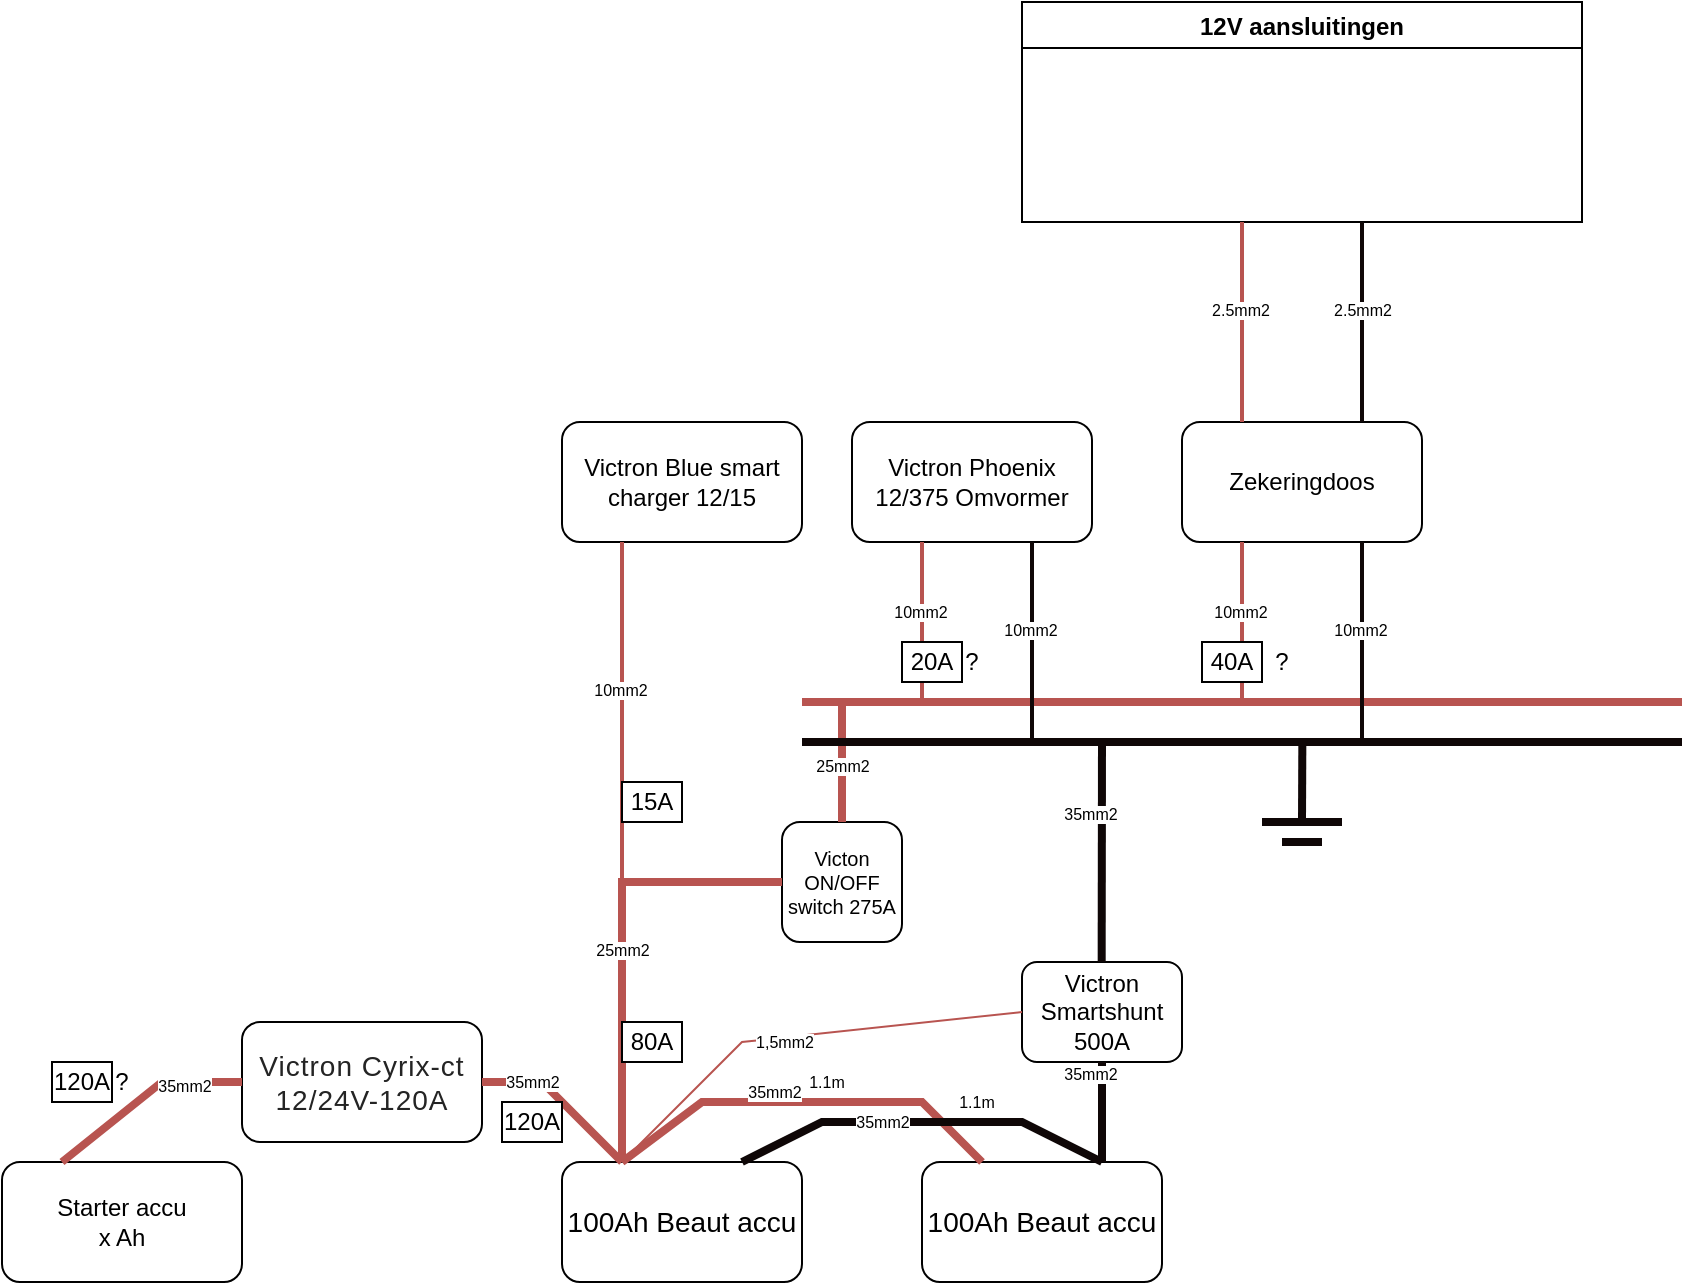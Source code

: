 <mxfile version="17.4.0" type="github">
  <diagram id="AKhQNKMOVLfTBlIXiXV_" name="Page-1">
    <mxGraphModel dx="331" dy="1357" grid="1" gridSize="10" guides="1" tooltips="1" connect="1" arrows="1" fold="1" page="1" pageScale="1" pageWidth="850" pageHeight="1100" math="0" shadow="0">
      <root>
        <mxCell id="0" />
        <mxCell id="1" parent="0" />
        <mxCell id="GBLREJQ-x-W-1ReMdiNV-7" value="Starter accu&lt;br&gt;x Ah" style="rounded=1;whiteSpace=wrap;html=1;" parent="1" vertex="1">
          <mxGeometry y="450" width="120" height="60" as="geometry" />
        </mxCell>
        <mxCell id="GBLREJQ-x-W-1ReMdiNV-9" value="&lt;span style=&quot;color: rgb(36 , 36 , 36) ; font-family: &amp;#34;google sans&amp;#34; , sans-serif ; letter-spacing: 0.5px ; background-color: rgb(255 , 255 , 255)&quot;&gt;&lt;font style=&quot;font-size: 14px&quot;&gt;Victron Cyrix-ct 12/24V-120A&lt;/font&gt;&lt;/span&gt;" style="rounded=1;whiteSpace=wrap;html=1;" parent="1" vertex="1">
          <mxGeometry x="120" y="380" width="120" height="60" as="geometry" />
        </mxCell>
        <mxCell id="GBLREJQ-x-W-1ReMdiNV-10" value="100Ah Beaut accu" style="rounded=1;whiteSpace=wrap;html=1;fontSize=14;" parent="1" vertex="1">
          <mxGeometry x="280" y="450" width="120" height="60" as="geometry" />
        </mxCell>
        <mxCell id="aOWdTS7RIFluIR1UwhIq-1" value="100Ah Beaut accu" style="rounded=1;whiteSpace=wrap;html=1;fontSize=14;" parent="1" vertex="1">
          <mxGeometry x="460" y="450" width="120" height="60" as="geometry" />
        </mxCell>
        <mxCell id="aOWdTS7RIFluIR1UwhIq-3" value="Victron Smartshunt 500A" style="rounded=1;whiteSpace=wrap;html=1;fontFamily=Helvetica;fontSize=12;" parent="1" vertex="1">
          <mxGeometry x="510" y="350" width="80" height="50" as="geometry" />
        </mxCell>
        <mxCell id="aOWdTS7RIFluIR1UwhIq-4" value="Victon ON/OFF switch 275A" style="rounded=1;whiteSpace=wrap;html=1;fontFamily=Helvetica;fontSize=10;" parent="1" vertex="1">
          <mxGeometry x="390" y="280" width="60" height="60" as="geometry" />
        </mxCell>
        <mxCell id="aOWdTS7RIFluIR1UwhIq-5" value="Victron Blue smart charger 12/15" style="rounded=1;whiteSpace=wrap;html=1;fontFamily=Helvetica;fontSize=12;" parent="1" vertex="1">
          <mxGeometry x="280" y="80" width="120" height="60" as="geometry" />
        </mxCell>
        <mxCell id="aOWdTS7RIFluIR1UwhIq-6" value="Victron Phoenix 12/375 Omvormer" style="rounded=1;whiteSpace=wrap;html=1;fontFamily=Helvetica;fontSize=12;" parent="1" vertex="1">
          <mxGeometry x="425" y="80" width="120" height="60" as="geometry" />
        </mxCell>
        <mxCell id="aOWdTS7RIFluIR1UwhIq-7" value="" style="endArrow=none;html=1;rounded=0;fontFamily=Helvetica;fontSize=12;exitX=0.25;exitY=0;exitDx=0;exitDy=0;entryX=0;entryY=0.5;entryDx=0;entryDy=0;fillColor=#f8cecc;strokeColor=#b85450;strokeWidth=4;" parent="1" source="GBLREJQ-x-W-1ReMdiNV-7" target="GBLREJQ-x-W-1ReMdiNV-9" edge="1">
          <mxGeometry width="50" height="50" relative="1" as="geometry">
            <mxPoint x="500" y="480" as="sourcePoint" />
            <mxPoint x="550" y="430" as="targetPoint" />
            <Array as="points">
              <mxPoint x="80" y="410" />
            </Array>
          </mxGeometry>
        </mxCell>
        <mxCell id="aOWdTS7RIFluIR1UwhIq-20" value="35mm2" style="edgeLabel;html=1;align=center;verticalAlign=middle;resizable=0;points=[];fontSize=8;fontFamily=Helvetica;" parent="aOWdTS7RIFluIR1UwhIq-7" vertex="1" connectable="0">
          <mxGeometry x="0.433" y="-2" relative="1" as="geometry">
            <mxPoint as="offset" />
          </mxGeometry>
        </mxCell>
        <mxCell id="aOWdTS7RIFluIR1UwhIq-8" value="" style="endArrow=none;html=1;rounded=0;fontFamily=Helvetica;fontSize=12;exitX=0.25;exitY=0;exitDx=0;exitDy=0;entryX=1;entryY=0.5;entryDx=0;entryDy=0;fillColor=#f8cecc;strokeColor=#b85450;strokeWidth=4;" parent="1" source="GBLREJQ-x-W-1ReMdiNV-10" target="GBLREJQ-x-W-1ReMdiNV-9" edge="1">
          <mxGeometry width="50" height="50" relative="1" as="geometry">
            <mxPoint x="120" y="460" as="sourcePoint" />
            <mxPoint x="290" y="360" as="targetPoint" />
            <Array as="points">
              <mxPoint x="270" y="410" />
            </Array>
          </mxGeometry>
        </mxCell>
        <mxCell id="aOWdTS7RIFluIR1UwhIq-19" value="35mm2" style="edgeLabel;html=1;align=center;verticalAlign=middle;resizable=0;points=[];fontSize=8;fontFamily=Helvetica;" parent="aOWdTS7RIFluIR1UwhIq-8" vertex="1" connectable="0">
          <mxGeometry x="-0.471" y="-1" relative="1" as="geometry">
            <mxPoint x="-30" y="-23" as="offset" />
          </mxGeometry>
        </mxCell>
        <mxCell id="aOWdTS7RIFluIR1UwhIq-9" value="" style="endArrow=none;html=1;rounded=0;fontFamily=Helvetica;fontSize=12;entryX=0.25;entryY=0;entryDx=0;entryDy=0;fillColor=#f8cecc;strokeColor=#b85450;strokeWidth=4;" parent="1" target="aOWdTS7RIFluIR1UwhIq-1" edge="1">
          <mxGeometry width="50" height="50" relative="1" as="geometry">
            <mxPoint x="310" y="450" as="sourcePoint" />
            <mxPoint x="380" y="390" as="targetPoint" />
            <Array as="points">
              <mxPoint x="350" y="420" />
              <mxPoint x="460" y="420" />
            </Array>
          </mxGeometry>
        </mxCell>
        <mxCell id="aOWdTS7RIFluIR1UwhIq-18" value="35mm2" style="edgeLabel;html=1;align=center;verticalAlign=middle;resizable=0;points=[];fontSize=8;fontFamily=Helvetica;" parent="aOWdTS7RIFluIR1UwhIq-9" vertex="1" connectable="0">
          <mxGeometry x="-0.153" y="5" relative="1" as="geometry">
            <mxPoint as="offset" />
          </mxGeometry>
        </mxCell>
        <mxCell id="aOWdTS7RIFluIR1UwhIq-10" value="" style="endArrow=none;html=1;rounded=0;fontFamily=Helvetica;fontSize=12;entryX=0.75;entryY=0;entryDx=0;entryDy=0;fillColor=#f8cecc;strokeColor=#0F0707;strokeWidth=4;exitX=0.75;exitY=0;exitDx=0;exitDy=0;" parent="1" source="GBLREJQ-x-W-1ReMdiNV-10" target="aOWdTS7RIFluIR1UwhIq-1" edge="1">
          <mxGeometry width="50" height="50" relative="1" as="geometry">
            <mxPoint x="360" y="450" as="sourcePoint" />
            <mxPoint x="540" y="450" as="targetPoint" />
            <Array as="points">
              <mxPoint x="410" y="430" />
              <mxPoint x="510" y="430" />
            </Array>
          </mxGeometry>
        </mxCell>
        <mxCell id="aOWdTS7RIFluIR1UwhIq-11" value="" style="endArrow=none;html=1;rounded=0;fontFamily=Helvetica;fontSize=12;entryX=0.75;entryY=0;entryDx=0;entryDy=0;fillColor=#f8cecc;strokeColor=#0F0707;strokeWidth=4;exitX=0.5;exitY=1;exitDx=0;exitDy=0;" parent="1" source="aOWdTS7RIFluIR1UwhIq-3" target="aOWdTS7RIFluIR1UwhIq-1" edge="1">
          <mxGeometry width="50" height="50" relative="1" as="geometry">
            <mxPoint x="380" y="460" as="sourcePoint" />
            <mxPoint x="560" y="460" as="targetPoint" />
            <Array as="points" />
          </mxGeometry>
        </mxCell>
        <mxCell id="aOWdTS7RIFluIR1UwhIq-12" value="" style="endArrow=none;html=1;rounded=0;fontFamily=Helvetica;fontSize=12;fillColor=#f8cecc;strokeColor=#b85450;strokeWidth=4;exitX=0.25;exitY=0;exitDx=0;exitDy=0;entryX=0;entryY=0.5;entryDx=0;entryDy=0;" parent="1" source="GBLREJQ-x-W-1ReMdiNV-10" target="aOWdTS7RIFluIR1UwhIq-4" edge="1">
          <mxGeometry width="50" height="50" relative="1" as="geometry">
            <mxPoint x="300" y="370" as="sourcePoint" />
            <mxPoint x="390" y="316" as="targetPoint" />
            <Array as="points">
              <mxPoint x="310" y="310" />
            </Array>
          </mxGeometry>
        </mxCell>
        <mxCell id="aOWdTS7RIFluIR1UwhIq-24" value="25mm2" style="edgeLabel;html=1;align=center;verticalAlign=middle;resizable=0;points=[];fontSize=8;fontFamily=Helvetica;" parent="aOWdTS7RIFluIR1UwhIq-12" vertex="1" connectable="0">
          <mxGeometry x="0.048" relative="1" as="geometry">
            <mxPoint y="9" as="offset" />
          </mxGeometry>
        </mxCell>
        <mxCell id="aOWdTS7RIFluIR1UwhIq-13" value="80A" style="rounded=0;whiteSpace=wrap;html=1;fontFamily=Helvetica;fontSize=12;" parent="1" vertex="1">
          <mxGeometry x="310" y="380" width="30" height="20" as="geometry" />
        </mxCell>
        <mxCell id="aOWdTS7RIFluIR1UwhIq-15" value="120A" style="rounded=0;whiteSpace=wrap;html=1;fontFamily=Helvetica;fontSize=12;" parent="1" vertex="1">
          <mxGeometry x="25" y="400" width="30" height="20" as="geometry" />
        </mxCell>
        <mxCell id="aOWdTS7RIFluIR1UwhIq-17" value="120A" style="rounded=0;whiteSpace=wrap;html=1;fontFamily=Helvetica;fontSize=12;" parent="1" vertex="1">
          <mxGeometry x="250" y="420" width="30" height="20" as="geometry" />
        </mxCell>
        <mxCell id="aOWdTS7RIFluIR1UwhIq-21" value="" style="endArrow=none;html=1;rounded=0;fontFamily=Helvetica;fontSize=5;strokeColor=#b85450;strokeWidth=2;entryX=0.25;entryY=1;entryDx=0;entryDy=0;fillColor=#f8cecc;" parent="1" target="aOWdTS7RIFluIR1UwhIq-5" edge="1">
          <mxGeometry width="50" height="50" relative="1" as="geometry">
            <mxPoint x="310" y="310" as="sourcePoint" />
            <mxPoint x="520" y="220" as="targetPoint" />
          </mxGeometry>
        </mxCell>
        <mxCell id="aOWdTS7RIFluIR1UwhIq-22" value="10mm2" style="edgeLabel;html=1;align=center;verticalAlign=middle;resizable=0;points=[];fontSize=8;fontFamily=Helvetica;" parent="aOWdTS7RIFluIR1UwhIq-21" vertex="1" connectable="0">
          <mxGeometry x="0.127" y="1" relative="1" as="geometry">
            <mxPoint as="offset" />
          </mxGeometry>
        </mxCell>
        <mxCell id="aOWdTS7RIFluIR1UwhIq-23" value="15A" style="rounded=0;whiteSpace=wrap;html=1;fontFamily=Helvetica;fontSize=12;" parent="1" vertex="1">
          <mxGeometry x="310" y="260" width="30" height="20" as="geometry" />
        </mxCell>
        <mxCell id="aOWdTS7RIFluIR1UwhIq-25" value="" style="endArrow=none;html=1;rounded=0;fontFamily=Helvetica;fontSize=12;fillColor=#f8cecc;strokeColor=#b85450;strokeWidth=1;exitX=0;exitY=0.5;exitDx=0;exitDy=0;" parent="1" source="aOWdTS7RIFluIR1UwhIq-3" edge="1">
          <mxGeometry width="50" height="50" relative="1" as="geometry">
            <mxPoint x="480" y="400" as="sourcePoint" />
            <mxPoint x="310" y="450" as="targetPoint" />
            <Array as="points">
              <mxPoint x="370" y="390" />
            </Array>
          </mxGeometry>
        </mxCell>
        <mxCell id="aOWdTS7RIFluIR1UwhIq-26" value="1,5mm2" style="edgeLabel;html=1;align=center;verticalAlign=middle;resizable=0;points=[];fontSize=8;fontFamily=Helvetica;" parent="aOWdTS7RIFluIR1UwhIq-25" vertex="1" connectable="0">
          <mxGeometry x="-0.153" y="5" relative="1" as="geometry">
            <mxPoint x="-25" as="offset" />
          </mxGeometry>
        </mxCell>
        <mxCell id="aOWdTS7RIFluIR1UwhIq-27" value="" style="endArrow=none;html=1;rounded=0;fontFamily=Helvetica;fontSize=12;fillColor=#f8cecc;strokeColor=#b85450;strokeWidth=4;entryX=0.5;entryY=0;entryDx=0;entryDy=0;" parent="1" target="aOWdTS7RIFluIR1UwhIq-4" edge="1">
          <mxGeometry width="50" height="50" relative="1" as="geometry">
            <mxPoint x="420" y="220" as="sourcePoint" />
            <mxPoint x="431.98" y="306.1" as="targetPoint" />
            <Array as="points" />
          </mxGeometry>
        </mxCell>
        <mxCell id="aOWdTS7RIFluIR1UwhIq-28" value="25mm2" style="edgeLabel;html=1;align=center;verticalAlign=middle;resizable=0;points=[];fontSize=8;fontFamily=Helvetica;" parent="aOWdTS7RIFluIR1UwhIq-27" vertex="1" connectable="0">
          <mxGeometry x="0.048" relative="1" as="geometry">
            <mxPoint as="offset" />
          </mxGeometry>
        </mxCell>
        <mxCell id="aOWdTS7RIFluIR1UwhIq-29" value="" style="endArrow=none;html=1;rounded=0;fontFamily=Helvetica;fontSize=12;fillColor=#f8cecc;strokeColor=#b85450;strokeWidth=4;" parent="1" edge="1">
          <mxGeometry width="50" height="50" relative="1" as="geometry">
            <mxPoint x="840" y="220" as="sourcePoint" />
            <mxPoint x="400" y="220" as="targetPoint" />
            <Array as="points" />
          </mxGeometry>
        </mxCell>
        <mxCell id="aOWdTS7RIFluIR1UwhIq-31" value="" style="endArrow=none;html=1;rounded=0;fontFamily=Helvetica;fontSize=12;fillColor=#f8cecc;strokeColor=#0F0707;strokeWidth=4;" parent="1" edge="1">
          <mxGeometry width="50" height="50" relative="1" as="geometry">
            <mxPoint x="840.0" y="240" as="sourcePoint" />
            <mxPoint x="400" y="240" as="targetPoint" />
            <Array as="points" />
          </mxGeometry>
        </mxCell>
        <mxCell id="aOWdTS7RIFluIR1UwhIq-32" value="" style="endArrow=none;html=1;rounded=0;fontFamily=Helvetica;fontSize=5;strokeColor=#b85450;strokeWidth=2;fillColor=#f8cecc;" parent="1" edge="1">
          <mxGeometry width="50" height="50" relative="1" as="geometry">
            <mxPoint x="460" y="220" as="sourcePoint" />
            <mxPoint x="460" y="140" as="targetPoint" />
          </mxGeometry>
        </mxCell>
        <mxCell id="aOWdTS7RIFluIR1UwhIq-33" value="10mm2" style="edgeLabel;html=1;align=center;verticalAlign=middle;resizable=0;points=[];fontSize=8;fontFamily=Helvetica;" parent="aOWdTS7RIFluIR1UwhIq-32" vertex="1" connectable="0">
          <mxGeometry x="0.127" y="1" relative="1" as="geometry">
            <mxPoint as="offset" />
          </mxGeometry>
        </mxCell>
        <mxCell id="aOWdTS7RIFluIR1UwhIq-34" value="" style="endArrow=none;html=1;rounded=0;fontFamily=Helvetica;fontSize=5;strokeColor=#0F0707;strokeWidth=2;fillColor=#f8cecc;entryX=0.75;entryY=1;entryDx=0;entryDy=0;" parent="1" target="aOWdTS7RIFluIR1UwhIq-6" edge="1">
          <mxGeometry width="50" height="50" relative="1" as="geometry">
            <mxPoint x="515" y="240" as="sourcePoint" />
            <mxPoint x="470" y="150" as="targetPoint" />
          </mxGeometry>
        </mxCell>
        <mxCell id="aOWdTS7RIFluIR1UwhIq-35" value="10mm2" style="edgeLabel;html=1;align=center;verticalAlign=middle;resizable=0;points=[];fontSize=8;fontFamily=Helvetica;" parent="aOWdTS7RIFluIR1UwhIq-34" vertex="1" connectable="0">
          <mxGeometry x="0.127" y="1" relative="1" as="geometry">
            <mxPoint as="offset" />
          </mxGeometry>
        </mxCell>
        <mxCell id="n5P5nD674G19Qfx5sYHf-2" value="?" style="text;html=1;strokeColor=none;fillColor=none;align=center;verticalAlign=middle;whiteSpace=wrap;rounded=0;" parent="1" vertex="1">
          <mxGeometry x="50" y="400" width="20" height="20" as="geometry" />
        </mxCell>
        <mxCell id="n5P5nD674G19Qfx5sYHf-3" value="35mm2" style="edgeLabel;html=1;align=center;verticalAlign=middle;resizable=0;points=[];fontSize=8;fontFamily=Helvetica;" parent="1" vertex="1" connectable="0">
          <mxGeometry x="440.005" y="430" as="geometry" />
        </mxCell>
        <mxCell id="n5P5nD674G19Qfx5sYHf-4" value="35mm2" style="edgeLabel;html=1;align=center;verticalAlign=middle;resizable=0;points=[];fontSize=8;fontFamily=Helvetica;" parent="1" vertex="1" connectable="0">
          <mxGeometry x="550.005" y="420" as="geometry">
            <mxPoint x="-6" y="-14" as="offset" />
          </mxGeometry>
        </mxCell>
        <mxCell id="n5P5nD674G19Qfx5sYHf-5" value="" style="endArrow=none;html=1;rounded=0;fontFamily=Helvetica;fontSize=12;entryX=0.75;entryY=0;entryDx=0;entryDy=0;fillColor=#f8cecc;strokeColor=#0F0707;strokeWidth=4;" parent="1" edge="1">
          <mxGeometry width="50" height="50" relative="1" as="geometry">
            <mxPoint x="550" y="240" as="sourcePoint" />
            <mxPoint x="549.83" y="350" as="targetPoint" />
            <Array as="points" />
          </mxGeometry>
        </mxCell>
        <mxCell id="n5P5nD674G19Qfx5sYHf-6" value="35mm2" style="edgeLabel;html=1;align=center;verticalAlign=middle;resizable=0;points=[];fontSize=8;fontFamily=Helvetica;" parent="1" vertex="1" connectable="0">
          <mxGeometry x="550.005" y="290" as="geometry">
            <mxPoint x="-6" y="-14" as="offset" />
          </mxGeometry>
        </mxCell>
        <mxCell id="n5P5nD674G19Qfx5sYHf-7" value="" style="endArrow=none;html=1;rounded=0;fontFamily=Helvetica;fontSize=12;fillColor=#f8cecc;strokeColor=#0F0707;strokeWidth=4;" parent="1" edge="1">
          <mxGeometry width="50" height="50" relative="1" as="geometry">
            <mxPoint x="650.17" y="240" as="sourcePoint" />
            <mxPoint x="650" y="280" as="targetPoint" />
            <Array as="points" />
          </mxGeometry>
        </mxCell>
        <mxCell id="n5P5nD674G19Qfx5sYHf-8" value="" style="endArrow=none;html=1;rounded=0;fontFamily=Helvetica;fontSize=12;fillColor=#f8cecc;strokeColor=#0F0707;strokeWidth=4;" parent="1" edge="1">
          <mxGeometry width="50" height="50" relative="1" as="geometry">
            <mxPoint x="670" y="280" as="sourcePoint" />
            <mxPoint x="630" y="280" as="targetPoint" />
            <Array as="points" />
          </mxGeometry>
        </mxCell>
        <mxCell id="n5P5nD674G19Qfx5sYHf-11" value="" style="endArrow=none;html=1;rounded=0;fontFamily=Helvetica;fontSize=12;fillColor=#f8cecc;strokeColor=#0F0707;strokeWidth=4;" parent="1" edge="1">
          <mxGeometry width="50" height="50" relative="1" as="geometry">
            <mxPoint x="660" y="290" as="sourcePoint" />
            <mxPoint x="640" y="290" as="targetPoint" />
            <Array as="points" />
          </mxGeometry>
        </mxCell>
        <mxCell id="n5P5nD674G19Qfx5sYHf-12" value="Zekeringdoos" style="rounded=1;whiteSpace=wrap;html=1;" parent="1" vertex="1">
          <mxGeometry x="590" y="80" width="120" height="60" as="geometry" />
        </mxCell>
        <mxCell id="n5P5nD674G19Qfx5sYHf-13" value="" style="endArrow=none;html=1;rounded=0;fontFamily=Helvetica;fontSize=5;strokeColor=#b85450;strokeWidth=2;fillColor=#f8cecc;" parent="1" edge="1">
          <mxGeometry width="50" height="50" relative="1" as="geometry">
            <mxPoint x="620" y="220" as="sourcePoint" />
            <mxPoint x="620" y="140" as="targetPoint" />
          </mxGeometry>
        </mxCell>
        <mxCell id="n5P5nD674G19Qfx5sYHf-14" value="10mm2" style="edgeLabel;html=1;align=center;verticalAlign=middle;resizable=0;points=[];fontSize=8;fontFamily=Helvetica;" parent="n5P5nD674G19Qfx5sYHf-13" vertex="1" connectable="0">
          <mxGeometry x="0.127" y="1" relative="1" as="geometry">
            <mxPoint as="offset" />
          </mxGeometry>
        </mxCell>
        <mxCell id="n5P5nD674G19Qfx5sYHf-15" value="40A" style="rounded=0;whiteSpace=wrap;html=1;fontFamily=Helvetica;fontSize=12;" parent="1" vertex="1">
          <mxGeometry x="600" y="190" width="30" height="20" as="geometry" />
        </mxCell>
        <mxCell id="n5P5nD674G19Qfx5sYHf-19" value="" style="endArrow=none;html=1;rounded=0;fontFamily=Helvetica;fontSize=5;strokeColor=#0F0707;strokeWidth=2;fillColor=#f8cecc;entryX=0.75;entryY=1;entryDx=0;entryDy=0;" parent="1" edge="1">
          <mxGeometry width="50" height="50" relative="1" as="geometry">
            <mxPoint x="680.0" y="240.0" as="sourcePoint" />
            <mxPoint x="680.0" y="140" as="targetPoint" />
          </mxGeometry>
        </mxCell>
        <mxCell id="n5P5nD674G19Qfx5sYHf-20" value="10mm2" style="edgeLabel;html=1;align=center;verticalAlign=middle;resizable=0;points=[];fontSize=8;fontFamily=Helvetica;" parent="n5P5nD674G19Qfx5sYHf-19" vertex="1" connectable="0">
          <mxGeometry x="0.127" y="1" relative="1" as="geometry">
            <mxPoint as="offset" />
          </mxGeometry>
        </mxCell>
        <mxCell id="n5P5nD674G19Qfx5sYHf-21" value="20A" style="rounded=0;whiteSpace=wrap;html=1;fontFamily=Helvetica;fontSize=12;" parent="1" vertex="1">
          <mxGeometry x="450" y="190" width="30" height="20" as="geometry" />
        </mxCell>
        <mxCell id="n5P5nD674G19Qfx5sYHf-24" value="?" style="text;html=1;strokeColor=none;fillColor=none;align=center;verticalAlign=middle;whiteSpace=wrap;rounded=0;" parent="1" vertex="1">
          <mxGeometry x="475" y="190" width="20" height="20" as="geometry" />
        </mxCell>
        <mxCell id="n5P5nD674G19Qfx5sYHf-25" value="?" style="text;html=1;strokeColor=none;fillColor=none;align=center;verticalAlign=middle;whiteSpace=wrap;rounded=0;" parent="1" vertex="1">
          <mxGeometry x="630" y="190" width="20" height="20" as="geometry" />
        </mxCell>
        <mxCell id="n5P5nD674G19Qfx5sYHf-30" value="12V aansluitingen" style="swimlane;" parent="1" vertex="1">
          <mxGeometry x="510" y="-130" width="280" height="110" as="geometry" />
        </mxCell>
        <mxCell id="n5P5nD674G19Qfx5sYHf-31" value="" style="endArrow=none;html=1;rounded=0;fontFamily=Helvetica;fontSize=5;strokeColor=#b85450;strokeWidth=2;fillColor=#f8cecc;" parent="1" edge="1">
          <mxGeometry width="50" height="50" relative="1" as="geometry">
            <mxPoint x="620" y="80" as="sourcePoint" />
            <mxPoint x="620" y="-20" as="targetPoint" />
          </mxGeometry>
        </mxCell>
        <mxCell id="n5P5nD674G19Qfx5sYHf-32" value="2.5mm2" style="edgeLabel;html=1;align=center;verticalAlign=middle;resizable=0;points=[];fontSize=8;fontFamily=Helvetica;" parent="n5P5nD674G19Qfx5sYHf-31" vertex="1" connectable="0">
          <mxGeometry x="0.127" y="1" relative="1" as="geometry">
            <mxPoint as="offset" />
          </mxGeometry>
        </mxCell>
        <mxCell id="n5P5nD674G19Qfx5sYHf-33" value="" style="endArrow=none;html=1;rounded=0;fontFamily=Helvetica;fontSize=5;strokeColor=#0F0707;strokeWidth=2;fillColor=#f8cecc;entryX=0.75;entryY=1;entryDx=0;entryDy=0;" parent="1" edge="1">
          <mxGeometry width="50" height="50" relative="1" as="geometry">
            <mxPoint x="680" y="80" as="sourcePoint" />
            <mxPoint x="680" y="-20" as="targetPoint" />
          </mxGeometry>
        </mxCell>
        <mxCell id="n5P5nD674G19Qfx5sYHf-34" value="2.5mm2" style="edgeLabel;html=1;align=center;verticalAlign=middle;resizable=0;points=[];fontSize=8;fontFamily=Helvetica;" parent="n5P5nD674G19Qfx5sYHf-33" vertex="1" connectable="0">
          <mxGeometry x="0.127" y="1" relative="1" as="geometry">
            <mxPoint x="1" as="offset" />
          </mxGeometry>
        </mxCell>
        <mxCell id="n5P5nD674G19Qfx5sYHf-35" value="1.1m" style="text;html=1;strokeColor=none;fillColor=none;align=center;verticalAlign=middle;whiteSpace=wrap;rounded=0;fontSize=8;" parent="1" vertex="1">
          <mxGeometry x="400" y="402.5" width="25" height="15" as="geometry" />
        </mxCell>
        <mxCell id="8n_FvsMHJOkO5RUDTEl0-1" value="1.1m" style="text;html=1;strokeColor=none;fillColor=none;align=center;verticalAlign=middle;whiteSpace=wrap;rounded=0;fontSize=8;" vertex="1" parent="1">
          <mxGeometry x="475" y="412.5" width="25" height="15" as="geometry" />
        </mxCell>
      </root>
    </mxGraphModel>
  </diagram>
</mxfile>
